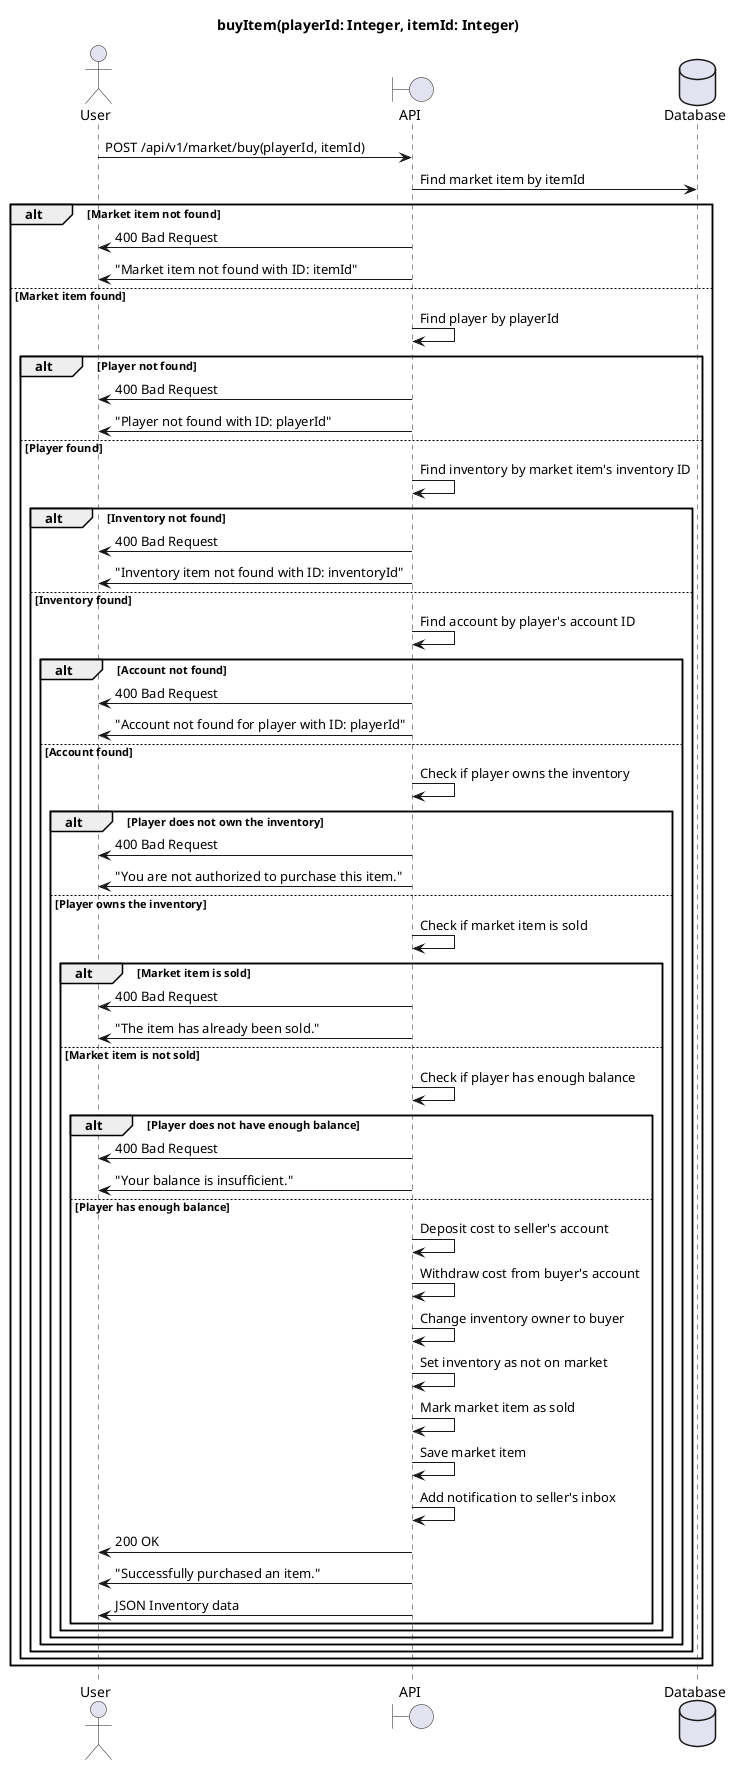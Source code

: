 @startuml
title buyItem(playerId: Integer, itemId: Integer)

actor User as u
boundary API as a
database Database as d

u->a : POST /api/v1/market/buy(playerId, itemId)
a->d : Find market item by itemId
alt Market item not found
    a->u : 400 Bad Request
    a->u : "Market item not found with ID: itemId"
else Market item found
    a->a : Find player by playerId
    alt Player not found
        a->u : 400 Bad Request
        a->u : "Player not found with ID: playerId"
    else Player found
        a->a : Find inventory by market item's inventory ID
        alt Inventory not found
            a->u : 400 Bad Request
            a->u : "Inventory item not found with ID: inventoryId"
        else Inventory found
            a->a : Find account by player's account ID
            alt Account not found
                a->u : 400 Bad Request
                a->u : "Account not found for player with ID: playerId"
            else Account found
                a->a : Check if player owns the inventory
                alt Player does not own the inventory
                    a->u : 400 Bad Request
                    a->u : "You are not authorized to purchase this item."
                else Player owns the inventory
                    a->a : Check if market item is sold
                    alt Market item is sold
                        a->u : 400 Bad Request
                        a->u : "The item has already been sold."
                    else Market item is not sold
                        a->a : Check if player has enough balance
                        alt Player does not have enough balance
                            a->u : 400 Bad Request
                            a->u : "Your balance is insufficient."
                        else Player has enough balance
                            a->a : Deposit cost to seller's account
                            a->a : Withdraw cost from buyer's account
                            a->a : Change inventory owner to buyer
                            a->a : Set inventory as not on market
                            a->a : Mark market item as sold
                            a->a : Save market item
                            a->a : Add notification to seller's inbox
                            a->u : 200 OK
                            a->u : "Successfully purchased an item."
                            a->u : JSON Inventory data
                        end
                    end
                end
            end
        end
    end
end

@enduml
